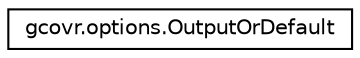 digraph "Graphical Class Hierarchy"
{
 // LATEX_PDF_SIZE
  edge [fontname="Helvetica",fontsize="10",labelfontname="Helvetica",labelfontsize="10"];
  node [fontname="Helvetica",fontsize="10",shape=record];
  rankdir="LR";
  Node0 [label="gcovr.options.OutputOrDefault",height=0.2,width=0.4,color="black", fillcolor="white", style="filled",URL="$classgcovr_1_1options_1_1OutputOrDefault.html",tooltip=" "];
}
